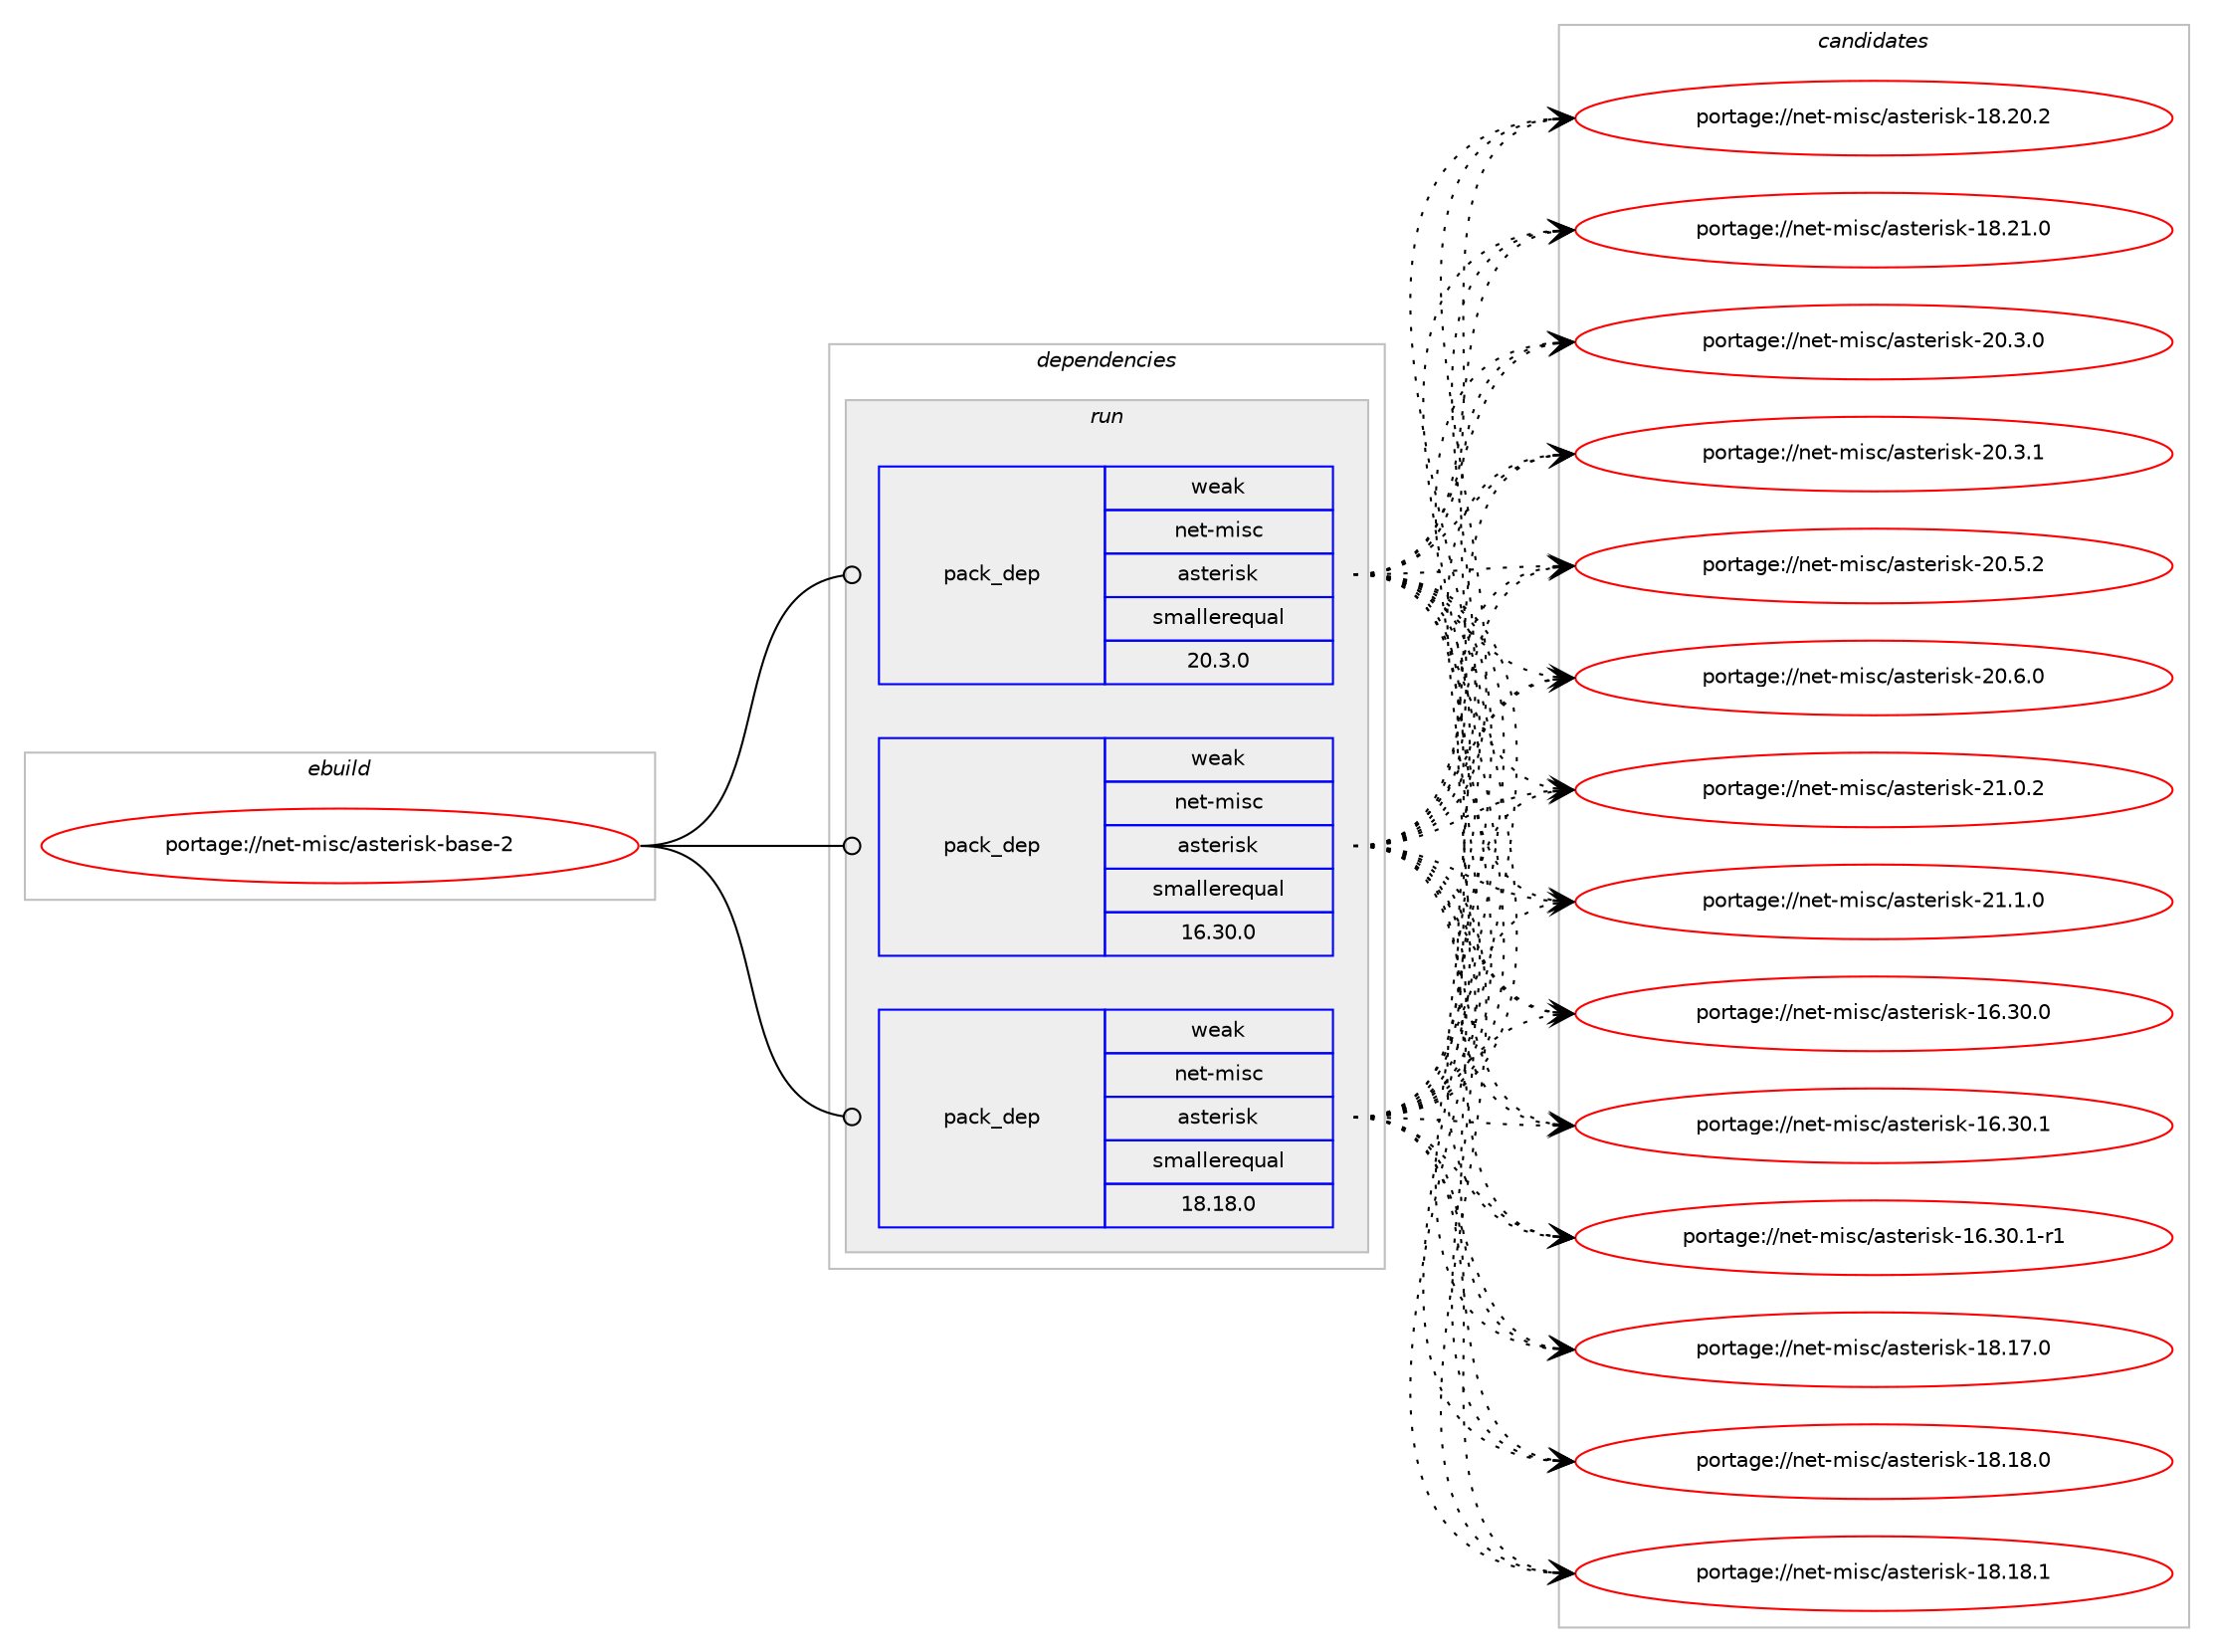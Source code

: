 digraph prolog {

# *************
# Graph options
# *************

newrank=true;
concentrate=true;
compound=true;
graph [rankdir=LR,fontname=Helvetica,fontsize=10,ranksep=1.5];#, ranksep=2.5, nodesep=0.2];
edge  [arrowhead=vee];
node  [fontname=Helvetica,fontsize=10];

# **********
# The ebuild
# **********

subgraph cluster_leftcol {
color=gray;
rank=same;
label=<<i>ebuild</i>>;
id [label="portage://net-misc/asterisk-base-2", color=red, width=4, href="../net-misc/asterisk-base-2.svg"];
}

# ****************
# The dependencies
# ****************

subgraph cluster_midcol {
color=gray;
label=<<i>dependencies</i>>;
subgraph cluster_compile {
fillcolor="#eeeeee";
style=filled;
label=<<i>compile</i>>;
}
subgraph cluster_compileandrun {
fillcolor="#eeeeee";
style=filled;
label=<<i>compile and run</i>>;
}
subgraph cluster_run {
fillcolor="#eeeeee";
style=filled;
label=<<i>run</i>>;
# *** BEGIN UNKNOWN DEPENDENCY TYPE (TODO) ***
# id -> package_dependency(portage://net-misc/asterisk-base-2,run,no,net-misc,asterisk,none,[,,],[],[])
# *** END UNKNOWN DEPENDENCY TYPE (TODO) ***

# *** BEGIN UNKNOWN DEPENDENCY TYPE (TODO) ***
# id -> package_dependency(portage://net-misc/asterisk-base-2,run,no,virtual,tmpfiles,none,[,,],[],[])
# *** END UNKNOWN DEPENDENCY TYPE (TODO) ***

subgraph pack1800 {
dependency6200 [label=<<TABLE BORDER="0" CELLBORDER="1" CELLSPACING="0" CELLPADDING="4" WIDTH="220"><TR><TD ROWSPAN="6" CELLPADDING="30">pack_dep</TD></TR><TR><TD WIDTH="110">weak</TD></TR><TR><TD>net-misc</TD></TR><TR><TD>asterisk</TD></TR><TR><TD>smallerequal</TD></TR><TR><TD>16.30.0</TD></TR></TABLE>>, shape=none, color=blue];
}
id:e -> dependency6200:w [weight=20,style="solid",arrowhead="odot"];
subgraph pack1801 {
dependency6201 [label=<<TABLE BORDER="0" CELLBORDER="1" CELLSPACING="0" CELLPADDING="4" WIDTH="220"><TR><TD ROWSPAN="6" CELLPADDING="30">pack_dep</TD></TR><TR><TD WIDTH="110">weak</TD></TR><TR><TD>net-misc</TD></TR><TR><TD>asterisk</TD></TR><TR><TD>smallerequal</TD></TR><TR><TD>18.18.0</TD></TR></TABLE>>, shape=none, color=blue];
}
id:e -> dependency6201:w [weight=20,style="solid",arrowhead="odot"];
subgraph pack1802 {
dependency6202 [label=<<TABLE BORDER="0" CELLBORDER="1" CELLSPACING="0" CELLPADDING="4" WIDTH="220"><TR><TD ROWSPAN="6" CELLPADDING="30">pack_dep</TD></TR><TR><TD WIDTH="110">weak</TD></TR><TR><TD>net-misc</TD></TR><TR><TD>asterisk</TD></TR><TR><TD>smallerequal</TD></TR><TR><TD>20.3.0</TD></TR></TABLE>>, shape=none, color=blue];
}
id:e -> dependency6202:w [weight=20,style="solid",arrowhead="odot"];
}
}

# **************
# The candidates
# **************

subgraph cluster_choices {
rank=same;
color=gray;
label=<<i>candidates</i>>;

subgraph choice1800 {
color=black;
nodesep=1;
choice110101116451091051159947971151161011141051151074549544651484648 [label="portage://net-misc/asterisk-16.30.0", color=red, width=4,href="../net-misc/asterisk-16.30.0.svg"];
choice110101116451091051159947971151161011141051151074549544651484649 [label="portage://net-misc/asterisk-16.30.1", color=red, width=4,href="../net-misc/asterisk-16.30.1.svg"];
choice1101011164510910511599479711511610111410511510745495446514846494511449 [label="portage://net-misc/asterisk-16.30.1-r1", color=red, width=4,href="../net-misc/asterisk-16.30.1-r1.svg"];
choice110101116451091051159947971151161011141051151074549564649554648 [label="portage://net-misc/asterisk-18.17.0", color=red, width=4,href="../net-misc/asterisk-18.17.0.svg"];
choice110101116451091051159947971151161011141051151074549564649564648 [label="portage://net-misc/asterisk-18.18.0", color=red, width=4,href="../net-misc/asterisk-18.18.0.svg"];
choice110101116451091051159947971151161011141051151074549564649564649 [label="portage://net-misc/asterisk-18.18.1", color=red, width=4,href="../net-misc/asterisk-18.18.1.svg"];
choice110101116451091051159947971151161011141051151074549564650484650 [label="portage://net-misc/asterisk-18.20.2", color=red, width=4,href="../net-misc/asterisk-18.20.2.svg"];
choice110101116451091051159947971151161011141051151074549564650494648 [label="portage://net-misc/asterisk-18.21.0", color=red, width=4,href="../net-misc/asterisk-18.21.0.svg"];
choice1101011164510910511599479711511610111410511510745504846514648 [label="portage://net-misc/asterisk-20.3.0", color=red, width=4,href="../net-misc/asterisk-20.3.0.svg"];
choice1101011164510910511599479711511610111410511510745504846514649 [label="portage://net-misc/asterisk-20.3.1", color=red, width=4,href="../net-misc/asterisk-20.3.1.svg"];
choice1101011164510910511599479711511610111410511510745504846534650 [label="portage://net-misc/asterisk-20.5.2", color=red, width=4,href="../net-misc/asterisk-20.5.2.svg"];
choice1101011164510910511599479711511610111410511510745504846544648 [label="portage://net-misc/asterisk-20.6.0", color=red, width=4,href="../net-misc/asterisk-20.6.0.svg"];
choice1101011164510910511599479711511610111410511510745504946484650 [label="portage://net-misc/asterisk-21.0.2", color=red, width=4,href="../net-misc/asterisk-21.0.2.svg"];
choice1101011164510910511599479711511610111410511510745504946494648 [label="portage://net-misc/asterisk-21.1.0", color=red, width=4,href="../net-misc/asterisk-21.1.0.svg"];
dependency6200:e -> choice110101116451091051159947971151161011141051151074549544651484648:w [style=dotted,weight="100"];
dependency6200:e -> choice110101116451091051159947971151161011141051151074549544651484649:w [style=dotted,weight="100"];
dependency6200:e -> choice1101011164510910511599479711511610111410511510745495446514846494511449:w [style=dotted,weight="100"];
dependency6200:e -> choice110101116451091051159947971151161011141051151074549564649554648:w [style=dotted,weight="100"];
dependency6200:e -> choice110101116451091051159947971151161011141051151074549564649564648:w [style=dotted,weight="100"];
dependency6200:e -> choice110101116451091051159947971151161011141051151074549564649564649:w [style=dotted,weight="100"];
dependency6200:e -> choice110101116451091051159947971151161011141051151074549564650484650:w [style=dotted,weight="100"];
dependency6200:e -> choice110101116451091051159947971151161011141051151074549564650494648:w [style=dotted,weight="100"];
dependency6200:e -> choice1101011164510910511599479711511610111410511510745504846514648:w [style=dotted,weight="100"];
dependency6200:e -> choice1101011164510910511599479711511610111410511510745504846514649:w [style=dotted,weight="100"];
dependency6200:e -> choice1101011164510910511599479711511610111410511510745504846534650:w [style=dotted,weight="100"];
dependency6200:e -> choice1101011164510910511599479711511610111410511510745504846544648:w [style=dotted,weight="100"];
dependency6200:e -> choice1101011164510910511599479711511610111410511510745504946484650:w [style=dotted,weight="100"];
dependency6200:e -> choice1101011164510910511599479711511610111410511510745504946494648:w [style=dotted,weight="100"];
}
subgraph choice1801 {
color=black;
nodesep=1;
choice110101116451091051159947971151161011141051151074549544651484648 [label="portage://net-misc/asterisk-16.30.0", color=red, width=4,href="../net-misc/asterisk-16.30.0.svg"];
choice110101116451091051159947971151161011141051151074549544651484649 [label="portage://net-misc/asterisk-16.30.1", color=red, width=4,href="../net-misc/asterisk-16.30.1.svg"];
choice1101011164510910511599479711511610111410511510745495446514846494511449 [label="portage://net-misc/asterisk-16.30.1-r1", color=red, width=4,href="../net-misc/asterisk-16.30.1-r1.svg"];
choice110101116451091051159947971151161011141051151074549564649554648 [label="portage://net-misc/asterisk-18.17.0", color=red, width=4,href="../net-misc/asterisk-18.17.0.svg"];
choice110101116451091051159947971151161011141051151074549564649564648 [label="portage://net-misc/asterisk-18.18.0", color=red, width=4,href="../net-misc/asterisk-18.18.0.svg"];
choice110101116451091051159947971151161011141051151074549564649564649 [label="portage://net-misc/asterisk-18.18.1", color=red, width=4,href="../net-misc/asterisk-18.18.1.svg"];
choice110101116451091051159947971151161011141051151074549564650484650 [label="portage://net-misc/asterisk-18.20.2", color=red, width=4,href="../net-misc/asterisk-18.20.2.svg"];
choice110101116451091051159947971151161011141051151074549564650494648 [label="portage://net-misc/asterisk-18.21.0", color=red, width=4,href="../net-misc/asterisk-18.21.0.svg"];
choice1101011164510910511599479711511610111410511510745504846514648 [label="portage://net-misc/asterisk-20.3.0", color=red, width=4,href="../net-misc/asterisk-20.3.0.svg"];
choice1101011164510910511599479711511610111410511510745504846514649 [label="portage://net-misc/asterisk-20.3.1", color=red, width=4,href="../net-misc/asterisk-20.3.1.svg"];
choice1101011164510910511599479711511610111410511510745504846534650 [label="portage://net-misc/asterisk-20.5.2", color=red, width=4,href="../net-misc/asterisk-20.5.2.svg"];
choice1101011164510910511599479711511610111410511510745504846544648 [label="portage://net-misc/asterisk-20.6.0", color=red, width=4,href="../net-misc/asterisk-20.6.0.svg"];
choice1101011164510910511599479711511610111410511510745504946484650 [label="portage://net-misc/asterisk-21.0.2", color=red, width=4,href="../net-misc/asterisk-21.0.2.svg"];
choice1101011164510910511599479711511610111410511510745504946494648 [label="portage://net-misc/asterisk-21.1.0", color=red, width=4,href="../net-misc/asterisk-21.1.0.svg"];
dependency6201:e -> choice110101116451091051159947971151161011141051151074549544651484648:w [style=dotted,weight="100"];
dependency6201:e -> choice110101116451091051159947971151161011141051151074549544651484649:w [style=dotted,weight="100"];
dependency6201:e -> choice1101011164510910511599479711511610111410511510745495446514846494511449:w [style=dotted,weight="100"];
dependency6201:e -> choice110101116451091051159947971151161011141051151074549564649554648:w [style=dotted,weight="100"];
dependency6201:e -> choice110101116451091051159947971151161011141051151074549564649564648:w [style=dotted,weight="100"];
dependency6201:e -> choice110101116451091051159947971151161011141051151074549564649564649:w [style=dotted,weight="100"];
dependency6201:e -> choice110101116451091051159947971151161011141051151074549564650484650:w [style=dotted,weight="100"];
dependency6201:e -> choice110101116451091051159947971151161011141051151074549564650494648:w [style=dotted,weight="100"];
dependency6201:e -> choice1101011164510910511599479711511610111410511510745504846514648:w [style=dotted,weight="100"];
dependency6201:e -> choice1101011164510910511599479711511610111410511510745504846514649:w [style=dotted,weight="100"];
dependency6201:e -> choice1101011164510910511599479711511610111410511510745504846534650:w [style=dotted,weight="100"];
dependency6201:e -> choice1101011164510910511599479711511610111410511510745504846544648:w [style=dotted,weight="100"];
dependency6201:e -> choice1101011164510910511599479711511610111410511510745504946484650:w [style=dotted,weight="100"];
dependency6201:e -> choice1101011164510910511599479711511610111410511510745504946494648:w [style=dotted,weight="100"];
}
subgraph choice1802 {
color=black;
nodesep=1;
choice110101116451091051159947971151161011141051151074549544651484648 [label="portage://net-misc/asterisk-16.30.0", color=red, width=4,href="../net-misc/asterisk-16.30.0.svg"];
choice110101116451091051159947971151161011141051151074549544651484649 [label="portage://net-misc/asterisk-16.30.1", color=red, width=4,href="../net-misc/asterisk-16.30.1.svg"];
choice1101011164510910511599479711511610111410511510745495446514846494511449 [label="portage://net-misc/asterisk-16.30.1-r1", color=red, width=4,href="../net-misc/asterisk-16.30.1-r1.svg"];
choice110101116451091051159947971151161011141051151074549564649554648 [label="portage://net-misc/asterisk-18.17.0", color=red, width=4,href="../net-misc/asterisk-18.17.0.svg"];
choice110101116451091051159947971151161011141051151074549564649564648 [label="portage://net-misc/asterisk-18.18.0", color=red, width=4,href="../net-misc/asterisk-18.18.0.svg"];
choice110101116451091051159947971151161011141051151074549564649564649 [label="portage://net-misc/asterisk-18.18.1", color=red, width=4,href="../net-misc/asterisk-18.18.1.svg"];
choice110101116451091051159947971151161011141051151074549564650484650 [label="portage://net-misc/asterisk-18.20.2", color=red, width=4,href="../net-misc/asterisk-18.20.2.svg"];
choice110101116451091051159947971151161011141051151074549564650494648 [label="portage://net-misc/asterisk-18.21.0", color=red, width=4,href="../net-misc/asterisk-18.21.0.svg"];
choice1101011164510910511599479711511610111410511510745504846514648 [label="portage://net-misc/asterisk-20.3.0", color=red, width=4,href="../net-misc/asterisk-20.3.0.svg"];
choice1101011164510910511599479711511610111410511510745504846514649 [label="portage://net-misc/asterisk-20.3.1", color=red, width=4,href="../net-misc/asterisk-20.3.1.svg"];
choice1101011164510910511599479711511610111410511510745504846534650 [label="portage://net-misc/asterisk-20.5.2", color=red, width=4,href="../net-misc/asterisk-20.5.2.svg"];
choice1101011164510910511599479711511610111410511510745504846544648 [label="portage://net-misc/asterisk-20.6.0", color=red, width=4,href="../net-misc/asterisk-20.6.0.svg"];
choice1101011164510910511599479711511610111410511510745504946484650 [label="portage://net-misc/asterisk-21.0.2", color=red, width=4,href="../net-misc/asterisk-21.0.2.svg"];
choice1101011164510910511599479711511610111410511510745504946494648 [label="portage://net-misc/asterisk-21.1.0", color=red, width=4,href="../net-misc/asterisk-21.1.0.svg"];
dependency6202:e -> choice110101116451091051159947971151161011141051151074549544651484648:w [style=dotted,weight="100"];
dependency6202:e -> choice110101116451091051159947971151161011141051151074549544651484649:w [style=dotted,weight="100"];
dependency6202:e -> choice1101011164510910511599479711511610111410511510745495446514846494511449:w [style=dotted,weight="100"];
dependency6202:e -> choice110101116451091051159947971151161011141051151074549564649554648:w [style=dotted,weight="100"];
dependency6202:e -> choice110101116451091051159947971151161011141051151074549564649564648:w [style=dotted,weight="100"];
dependency6202:e -> choice110101116451091051159947971151161011141051151074549564649564649:w [style=dotted,weight="100"];
dependency6202:e -> choice110101116451091051159947971151161011141051151074549564650484650:w [style=dotted,weight="100"];
dependency6202:e -> choice110101116451091051159947971151161011141051151074549564650494648:w [style=dotted,weight="100"];
dependency6202:e -> choice1101011164510910511599479711511610111410511510745504846514648:w [style=dotted,weight="100"];
dependency6202:e -> choice1101011164510910511599479711511610111410511510745504846514649:w [style=dotted,weight="100"];
dependency6202:e -> choice1101011164510910511599479711511610111410511510745504846534650:w [style=dotted,weight="100"];
dependency6202:e -> choice1101011164510910511599479711511610111410511510745504846544648:w [style=dotted,weight="100"];
dependency6202:e -> choice1101011164510910511599479711511610111410511510745504946484650:w [style=dotted,weight="100"];
dependency6202:e -> choice1101011164510910511599479711511610111410511510745504946494648:w [style=dotted,weight="100"];
}
}

}
